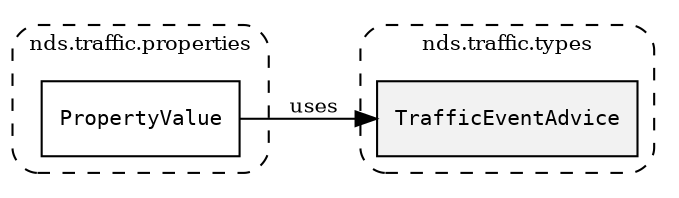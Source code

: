 /**
 * This dot file creates symbol collaboration diagram for TrafficEventAdvice.
 */
digraph ZSERIO
{
    node [shape=box, fontsize=10];
    rankdir="LR";
    fontsize=10;
    tooltip="TrafficEventAdvice collaboration diagram";

    subgraph "cluster_nds.traffic.types"
    {
        style="dashed, rounded";
        label="nds.traffic.types";
        tooltip="Package nds.traffic.types";
        href="../../../content/packages/nds.traffic.types.html#Package-nds-traffic-types";
        target="_parent";

        "TrafficEventAdvice" [style="filled", fillcolor="#0000000D", target="_parent", label=<<font face="monospace"><table align="center" border="0" cellspacing="0" cellpadding="0"><tr><td href="../../../content/packages/nds.traffic.types.html#Enum-TrafficEventAdvice" title="Enum defined in nds.traffic.types">TrafficEventAdvice</td></tr></table></font>>];
    }

    subgraph "cluster_nds.traffic.properties"
    {
        style="dashed, rounded";
        label="nds.traffic.properties";
        tooltip="Package nds.traffic.properties";
        href="../../../content/packages/nds.traffic.properties.html#Package-nds-traffic-properties";
        target="_parent";

        "PropertyValue" [target="_parent", label=<<font face="monospace"><table align="center" border="0" cellspacing="0" cellpadding="0"><tr><td href="../../../content/packages/nds.traffic.properties.html#Choice-PropertyValue" title="Choice defined in nds.traffic.properties">PropertyValue</td></tr></table></font>>];
    }

    "PropertyValue" -> "TrafficEventAdvice" [label="uses", fontsize=10];
}
